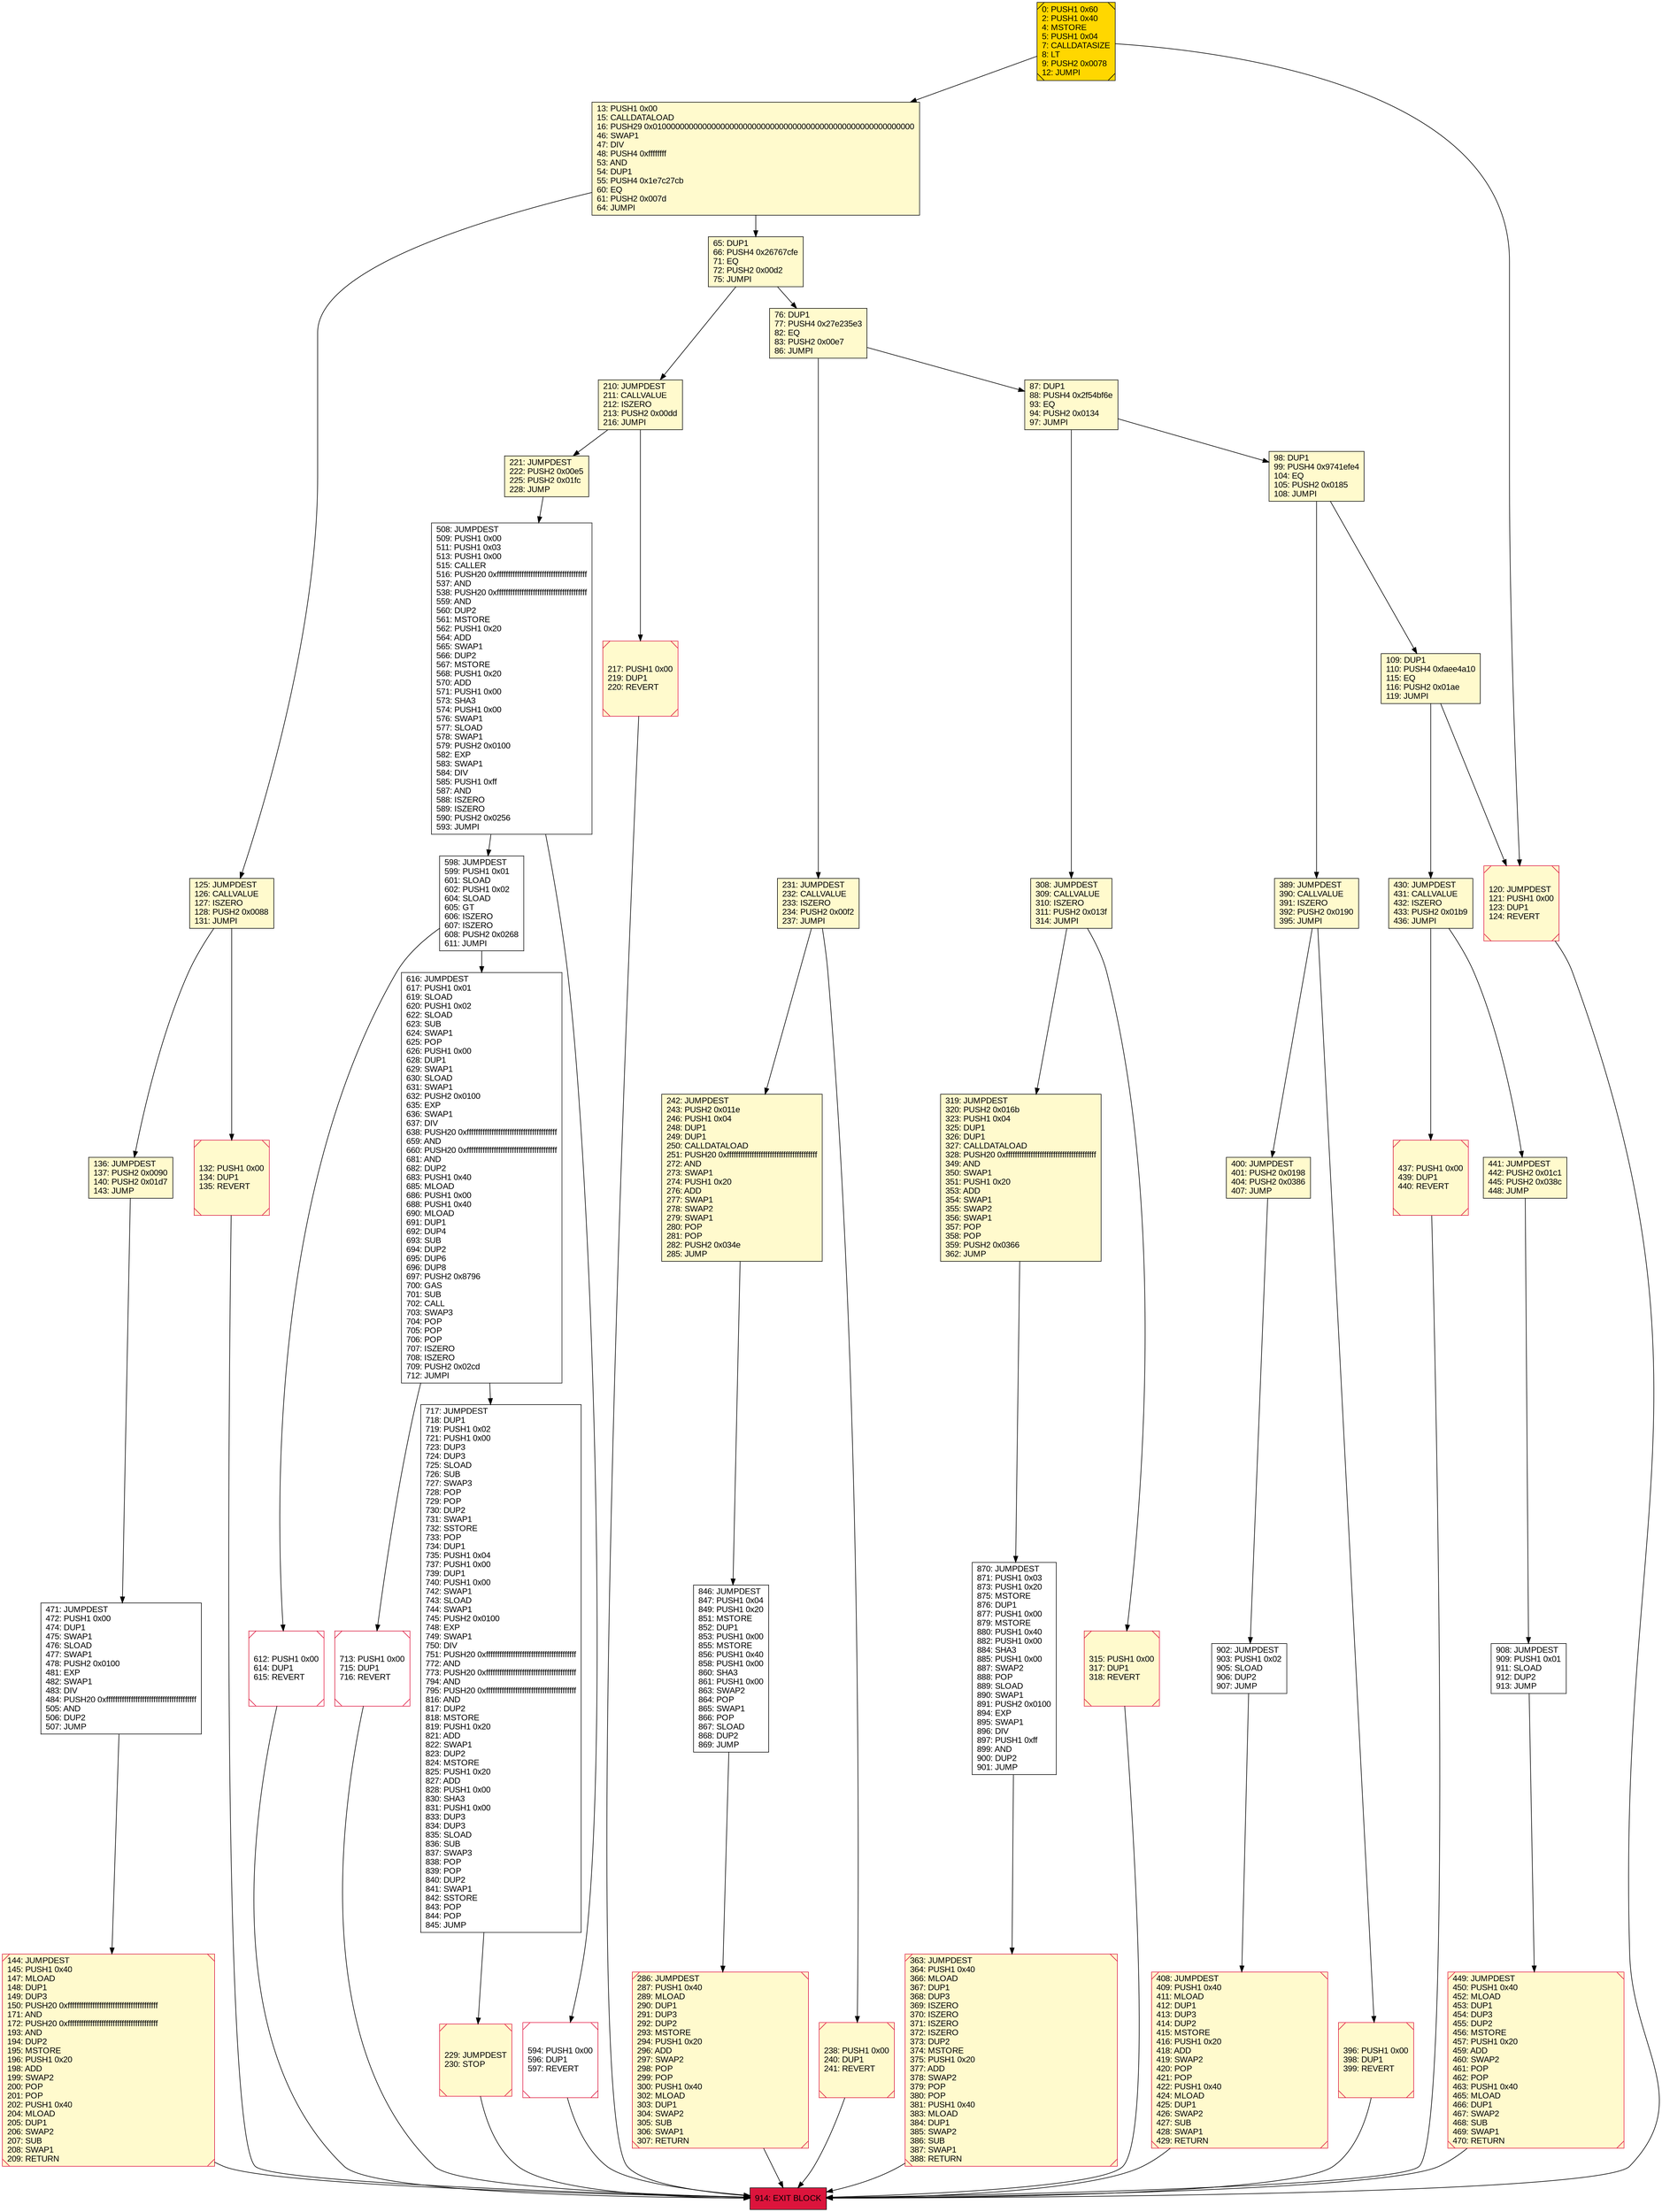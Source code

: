 digraph G {
bgcolor=transparent rankdir=UD;
node [shape=box style=filled color=black fillcolor=white fontname=arial fontcolor=black];
144 [label="144: JUMPDEST\l145: PUSH1 0x40\l147: MLOAD\l148: DUP1\l149: DUP3\l150: PUSH20 0xffffffffffffffffffffffffffffffffffffffff\l171: AND\l172: PUSH20 0xffffffffffffffffffffffffffffffffffffffff\l193: AND\l194: DUP2\l195: MSTORE\l196: PUSH1 0x20\l198: ADD\l199: SWAP2\l200: POP\l201: POP\l202: PUSH1 0x40\l204: MLOAD\l205: DUP1\l206: SWAP2\l207: SUB\l208: SWAP1\l209: RETURN\l" fillcolor=lemonchiffon shape=Msquare color=crimson ];
319 [label="319: JUMPDEST\l320: PUSH2 0x016b\l323: PUSH1 0x04\l325: DUP1\l326: DUP1\l327: CALLDATALOAD\l328: PUSH20 0xffffffffffffffffffffffffffffffffffffffff\l349: AND\l350: SWAP1\l351: PUSH1 0x20\l353: ADD\l354: SWAP1\l355: SWAP2\l356: SWAP1\l357: POP\l358: POP\l359: PUSH2 0x0366\l362: JUMP\l" fillcolor=lemonchiffon ];
612 [label="612: PUSH1 0x00\l614: DUP1\l615: REVERT\l" shape=Msquare color=crimson ];
242 [label="242: JUMPDEST\l243: PUSH2 0x011e\l246: PUSH1 0x04\l248: DUP1\l249: DUP1\l250: CALLDATALOAD\l251: PUSH20 0xffffffffffffffffffffffffffffffffffffffff\l272: AND\l273: SWAP1\l274: PUSH1 0x20\l276: ADD\l277: SWAP1\l278: SWAP2\l279: SWAP1\l280: POP\l281: POP\l282: PUSH2 0x034e\l285: JUMP\l" fillcolor=lemonchiffon ];
13 [label="13: PUSH1 0x00\l15: CALLDATALOAD\l16: PUSH29 0x0100000000000000000000000000000000000000000000000000000000\l46: SWAP1\l47: DIV\l48: PUSH4 0xffffffff\l53: AND\l54: DUP1\l55: PUSH4 0x1e7c27cb\l60: EQ\l61: PUSH2 0x007d\l64: JUMPI\l" fillcolor=lemonchiffon ];
210 [label="210: JUMPDEST\l211: CALLVALUE\l212: ISZERO\l213: PUSH2 0x00dd\l216: JUMPI\l" fillcolor=lemonchiffon ];
400 [label="400: JUMPDEST\l401: PUSH2 0x0198\l404: PUSH2 0x0386\l407: JUMP\l" fillcolor=lemonchiffon ];
125 [label="125: JUMPDEST\l126: CALLVALUE\l127: ISZERO\l128: PUSH2 0x0088\l131: JUMPI\l" fillcolor=lemonchiffon ];
136 [label="136: JUMPDEST\l137: PUSH2 0x0090\l140: PUSH2 0x01d7\l143: JUMP\l" fillcolor=lemonchiffon ];
238 [label="238: PUSH1 0x00\l240: DUP1\l241: REVERT\l" fillcolor=lemonchiffon shape=Msquare color=crimson ];
914 [label="914: EXIT BLOCK\l" fillcolor=crimson ];
598 [label="598: JUMPDEST\l599: PUSH1 0x01\l601: SLOAD\l602: PUSH1 0x02\l604: SLOAD\l605: GT\l606: ISZERO\l607: ISZERO\l608: PUSH2 0x0268\l611: JUMPI\l" ];
846 [label="846: JUMPDEST\l847: PUSH1 0x04\l849: PUSH1 0x20\l851: MSTORE\l852: DUP1\l853: PUSH1 0x00\l855: MSTORE\l856: PUSH1 0x40\l858: PUSH1 0x00\l860: SHA3\l861: PUSH1 0x00\l863: SWAP2\l864: POP\l865: SWAP1\l866: POP\l867: SLOAD\l868: DUP2\l869: JUMP\l" ];
437 [label="437: PUSH1 0x00\l439: DUP1\l440: REVERT\l" fillcolor=lemonchiffon shape=Msquare color=crimson ];
430 [label="430: JUMPDEST\l431: CALLVALUE\l432: ISZERO\l433: PUSH2 0x01b9\l436: JUMPI\l" fillcolor=lemonchiffon ];
363 [label="363: JUMPDEST\l364: PUSH1 0x40\l366: MLOAD\l367: DUP1\l368: DUP3\l369: ISZERO\l370: ISZERO\l371: ISZERO\l372: ISZERO\l373: DUP2\l374: MSTORE\l375: PUSH1 0x20\l377: ADD\l378: SWAP2\l379: POP\l380: POP\l381: PUSH1 0x40\l383: MLOAD\l384: DUP1\l385: SWAP2\l386: SUB\l387: SWAP1\l388: RETURN\l" fillcolor=lemonchiffon shape=Msquare color=crimson ];
315 [label="315: PUSH1 0x00\l317: DUP1\l318: REVERT\l" fillcolor=lemonchiffon shape=Msquare color=crimson ];
908 [label="908: JUMPDEST\l909: PUSH1 0x01\l911: SLOAD\l912: DUP2\l913: JUMP\l" ];
308 [label="308: JUMPDEST\l309: CALLVALUE\l310: ISZERO\l311: PUSH2 0x013f\l314: JUMPI\l" fillcolor=lemonchiffon ];
616 [label="616: JUMPDEST\l617: PUSH1 0x01\l619: SLOAD\l620: PUSH1 0x02\l622: SLOAD\l623: SUB\l624: SWAP1\l625: POP\l626: PUSH1 0x00\l628: DUP1\l629: SWAP1\l630: SLOAD\l631: SWAP1\l632: PUSH2 0x0100\l635: EXP\l636: SWAP1\l637: DIV\l638: PUSH20 0xffffffffffffffffffffffffffffffffffffffff\l659: AND\l660: PUSH20 0xffffffffffffffffffffffffffffffffffffffff\l681: AND\l682: DUP2\l683: PUSH1 0x40\l685: MLOAD\l686: PUSH1 0x00\l688: PUSH1 0x40\l690: MLOAD\l691: DUP1\l692: DUP4\l693: SUB\l694: DUP2\l695: DUP6\l696: DUP8\l697: PUSH2 0x8796\l700: GAS\l701: SUB\l702: CALL\l703: SWAP3\l704: POP\l705: POP\l706: POP\l707: ISZERO\l708: ISZERO\l709: PUSH2 0x02cd\l712: JUMPI\l" ];
471 [label="471: JUMPDEST\l472: PUSH1 0x00\l474: DUP1\l475: SWAP1\l476: SLOAD\l477: SWAP1\l478: PUSH2 0x0100\l481: EXP\l482: SWAP1\l483: DIV\l484: PUSH20 0xffffffffffffffffffffffffffffffffffffffff\l505: AND\l506: DUP2\l507: JUMP\l" ];
98 [label="98: DUP1\l99: PUSH4 0x9741efe4\l104: EQ\l105: PUSH2 0x0185\l108: JUMPI\l" fillcolor=lemonchiffon ];
132 [label="132: PUSH1 0x00\l134: DUP1\l135: REVERT\l" fillcolor=lemonchiffon shape=Msquare color=crimson ];
713 [label="713: PUSH1 0x00\l715: DUP1\l716: REVERT\l" shape=Msquare color=crimson ];
389 [label="389: JUMPDEST\l390: CALLVALUE\l391: ISZERO\l392: PUSH2 0x0190\l395: JUMPI\l" fillcolor=lemonchiffon ];
408 [label="408: JUMPDEST\l409: PUSH1 0x40\l411: MLOAD\l412: DUP1\l413: DUP3\l414: DUP2\l415: MSTORE\l416: PUSH1 0x20\l418: ADD\l419: SWAP2\l420: POP\l421: POP\l422: PUSH1 0x40\l424: MLOAD\l425: DUP1\l426: SWAP2\l427: SUB\l428: SWAP1\l429: RETURN\l" fillcolor=lemonchiffon shape=Msquare color=crimson ];
109 [label="109: DUP1\l110: PUSH4 0xfaee4a10\l115: EQ\l116: PUSH2 0x01ae\l119: JUMPI\l" fillcolor=lemonchiffon ];
286 [label="286: JUMPDEST\l287: PUSH1 0x40\l289: MLOAD\l290: DUP1\l291: DUP3\l292: DUP2\l293: MSTORE\l294: PUSH1 0x20\l296: ADD\l297: SWAP2\l298: POP\l299: POP\l300: PUSH1 0x40\l302: MLOAD\l303: DUP1\l304: SWAP2\l305: SUB\l306: SWAP1\l307: RETURN\l" fillcolor=lemonchiffon shape=Msquare color=crimson ];
396 [label="396: PUSH1 0x00\l398: DUP1\l399: REVERT\l" fillcolor=lemonchiffon shape=Msquare color=crimson ];
231 [label="231: JUMPDEST\l232: CALLVALUE\l233: ISZERO\l234: PUSH2 0x00f2\l237: JUMPI\l" fillcolor=lemonchiffon ];
0 [label="0: PUSH1 0x60\l2: PUSH1 0x40\l4: MSTORE\l5: PUSH1 0x04\l7: CALLDATASIZE\l8: LT\l9: PUSH2 0x0078\l12: JUMPI\l" fillcolor=lemonchiffon shape=Msquare fillcolor=gold ];
221 [label="221: JUMPDEST\l222: PUSH2 0x00e5\l225: PUSH2 0x01fc\l228: JUMP\l" fillcolor=lemonchiffon ];
229 [label="229: JUMPDEST\l230: STOP\l" fillcolor=lemonchiffon shape=Msquare color=crimson ];
449 [label="449: JUMPDEST\l450: PUSH1 0x40\l452: MLOAD\l453: DUP1\l454: DUP3\l455: DUP2\l456: MSTORE\l457: PUSH1 0x20\l459: ADD\l460: SWAP2\l461: POP\l462: POP\l463: PUSH1 0x40\l465: MLOAD\l466: DUP1\l467: SWAP2\l468: SUB\l469: SWAP1\l470: RETURN\l" fillcolor=lemonchiffon shape=Msquare color=crimson ];
594 [label="594: PUSH1 0x00\l596: DUP1\l597: REVERT\l" shape=Msquare color=crimson ];
87 [label="87: DUP1\l88: PUSH4 0x2f54bf6e\l93: EQ\l94: PUSH2 0x0134\l97: JUMPI\l" fillcolor=lemonchiffon ];
217 [label="217: PUSH1 0x00\l219: DUP1\l220: REVERT\l" fillcolor=lemonchiffon shape=Msquare color=crimson ];
717 [label="717: JUMPDEST\l718: DUP1\l719: PUSH1 0x02\l721: PUSH1 0x00\l723: DUP3\l724: DUP3\l725: SLOAD\l726: SUB\l727: SWAP3\l728: POP\l729: POP\l730: DUP2\l731: SWAP1\l732: SSTORE\l733: POP\l734: DUP1\l735: PUSH1 0x04\l737: PUSH1 0x00\l739: DUP1\l740: PUSH1 0x00\l742: SWAP1\l743: SLOAD\l744: SWAP1\l745: PUSH2 0x0100\l748: EXP\l749: SWAP1\l750: DIV\l751: PUSH20 0xffffffffffffffffffffffffffffffffffffffff\l772: AND\l773: PUSH20 0xffffffffffffffffffffffffffffffffffffffff\l794: AND\l795: PUSH20 0xffffffffffffffffffffffffffffffffffffffff\l816: AND\l817: DUP2\l818: MSTORE\l819: PUSH1 0x20\l821: ADD\l822: SWAP1\l823: DUP2\l824: MSTORE\l825: PUSH1 0x20\l827: ADD\l828: PUSH1 0x00\l830: SHA3\l831: PUSH1 0x00\l833: DUP3\l834: DUP3\l835: SLOAD\l836: SUB\l837: SWAP3\l838: POP\l839: POP\l840: DUP2\l841: SWAP1\l842: SSTORE\l843: POP\l844: POP\l845: JUMP\l" ];
870 [label="870: JUMPDEST\l871: PUSH1 0x03\l873: PUSH1 0x20\l875: MSTORE\l876: DUP1\l877: PUSH1 0x00\l879: MSTORE\l880: PUSH1 0x40\l882: PUSH1 0x00\l884: SHA3\l885: PUSH1 0x00\l887: SWAP2\l888: POP\l889: SLOAD\l890: SWAP1\l891: PUSH2 0x0100\l894: EXP\l895: SWAP1\l896: DIV\l897: PUSH1 0xff\l899: AND\l900: DUP2\l901: JUMP\l" ];
902 [label="902: JUMPDEST\l903: PUSH1 0x02\l905: SLOAD\l906: DUP2\l907: JUMP\l" ];
65 [label="65: DUP1\l66: PUSH4 0x26767cfe\l71: EQ\l72: PUSH2 0x00d2\l75: JUMPI\l" fillcolor=lemonchiffon ];
76 [label="76: DUP1\l77: PUSH4 0x27e235e3\l82: EQ\l83: PUSH2 0x00e7\l86: JUMPI\l" fillcolor=lemonchiffon ];
508 [label="508: JUMPDEST\l509: PUSH1 0x00\l511: PUSH1 0x03\l513: PUSH1 0x00\l515: CALLER\l516: PUSH20 0xffffffffffffffffffffffffffffffffffffffff\l537: AND\l538: PUSH20 0xffffffffffffffffffffffffffffffffffffffff\l559: AND\l560: DUP2\l561: MSTORE\l562: PUSH1 0x20\l564: ADD\l565: SWAP1\l566: DUP2\l567: MSTORE\l568: PUSH1 0x20\l570: ADD\l571: PUSH1 0x00\l573: SHA3\l574: PUSH1 0x00\l576: SWAP1\l577: SLOAD\l578: SWAP1\l579: PUSH2 0x0100\l582: EXP\l583: SWAP1\l584: DIV\l585: PUSH1 0xff\l587: AND\l588: ISZERO\l589: ISZERO\l590: PUSH2 0x0256\l593: JUMPI\l" ];
120 [label="120: JUMPDEST\l121: PUSH1 0x00\l123: DUP1\l124: REVERT\l" fillcolor=lemonchiffon shape=Msquare color=crimson ];
441 [label="441: JUMPDEST\l442: PUSH2 0x01c1\l445: PUSH2 0x038c\l448: JUMP\l" fillcolor=lemonchiffon ];
65 -> 76;
437 -> 914;
315 -> 914;
221 -> 508;
98 -> 389;
0 -> 120;
76 -> 87;
76 -> 231;
598 -> 612;
471 -> 144;
441 -> 908;
616 -> 717;
908 -> 449;
430 -> 441;
125 -> 132;
136 -> 471;
65 -> 210;
132 -> 914;
0 -> 13;
408 -> 914;
846 -> 286;
210 -> 221;
319 -> 870;
286 -> 914;
396 -> 914;
125 -> 136;
430 -> 437;
308 -> 315;
389 -> 396;
363 -> 914;
13 -> 125;
98 -> 109;
508 -> 594;
717 -> 229;
598 -> 616;
109 -> 120;
144 -> 914;
902 -> 408;
87 -> 98;
242 -> 846;
612 -> 914;
308 -> 319;
238 -> 914;
449 -> 914;
231 -> 238;
594 -> 914;
229 -> 914;
389 -> 400;
87 -> 308;
231 -> 242;
508 -> 598;
217 -> 914;
870 -> 363;
120 -> 914;
13 -> 65;
210 -> 217;
400 -> 902;
616 -> 713;
109 -> 430;
713 -> 914;
}